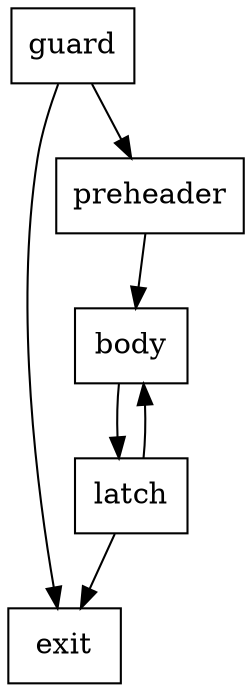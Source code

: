 digraph G {
    node [shape=rectangle]
    guard -> exit
    guard -> preheader
    preheader -> body
    body -> latch
    latch -> body
    latch -> exit
}